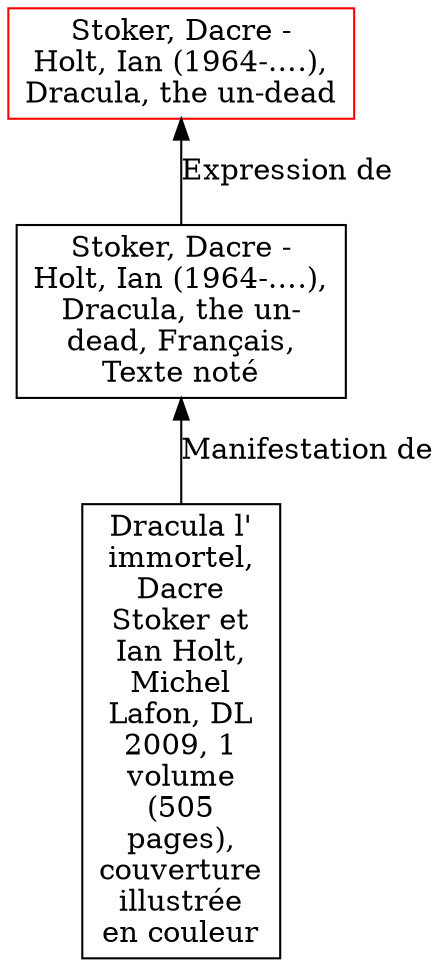 // Notice UMLRM0114
digraph UMLRM0114 {
	node [align=left shape=rect]
	size="20,20"
	rankdir=BT
	UMLRM0114 [label="Stoker, Dacre -
Holt, Ian (1964-….),
Dracula, the un-dead" color=red]
	UMLRM0115 [label="Stoker, Dacre -
Holt, Ian (1964-….),
Dracula, the un-
dead, Français,
Texte noté"]
	UMLRM0115 -> UMLRM0114 [label="Expression de"]
	UMLRM0116 [label="Dracula l'
immortel,
Dacre
Stoker et
Ian Holt,
Michel
Lafon, DL
2009, 1
volume
(505
pages),
couverture
illustrée
en couleur"]
	UMLRM0116 -> UMLRM0115 [label="Manifestation de"]
}
